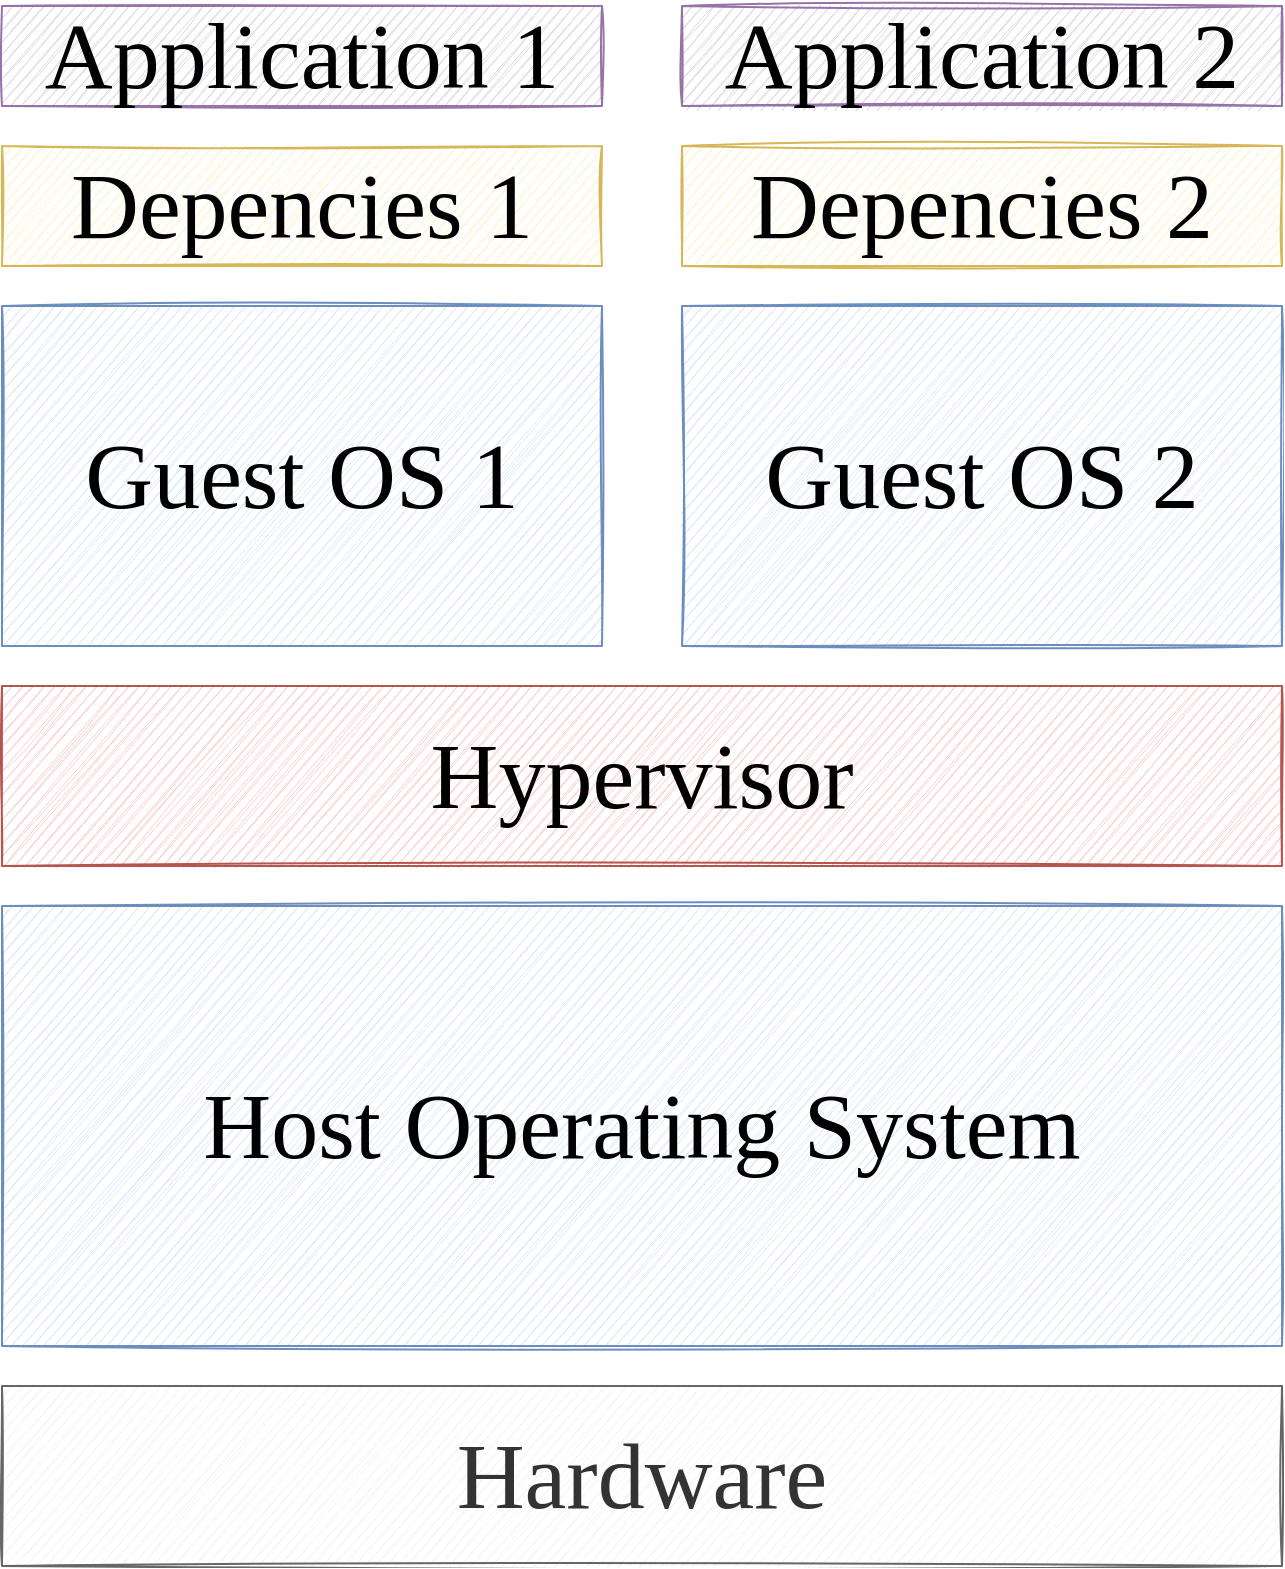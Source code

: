<mxfile version="13.6.2" type="device"><diagram id="1b20KbSfcDoa5UsMT6OL" name="Page-1"><mxGraphModel dx="1086" dy="806" grid="1" gridSize="10" guides="1" tooltips="1" connect="1" arrows="1" fold="1" page="1" pageScale="1" pageWidth="1600" pageHeight="900" math="0" shadow="0" extFonts="Architects Daughter^https://fonts.googleapis.com/css?family=Architects+Daughter"><root><mxCell id="0"/><mxCell id="1" parent="0"/><mxCell id="KM9GMea41fC_ZjfVCH-r-1" value="Hardware" style="rounded=0;whiteSpace=wrap;html=1;fontFamily=Architects Daughter;fontSize=47;fillColor=#f5f5f5;strokeColor=#666666;fontColor=#333333;sketch=1;" parent="1" vertex="1"><mxGeometry x="130" y="780" width="640" height="90" as="geometry"/></mxCell><mxCell id="KM9GMea41fC_ZjfVCH-r-2" value="Host Operating System" style="rounded=0;whiteSpace=wrap;html=1;fontFamily=Architects Daughter;fontSize=47;sketch=1;fillColor=#dae8fc;strokeColor=#6c8ebf;" parent="1" vertex="1"><mxGeometry x="130" y="540" width="640" height="220" as="geometry"/></mxCell><mxCell id="KM9GMea41fC_ZjfVCH-r-3" value="Hypervisor" style="rounded=0;whiteSpace=wrap;html=1;fontFamily=Architects Daughter;fontSize=47;sketch=1;fillColor=#f8cecc;strokeColor=#b85450;" parent="1" vertex="1"><mxGeometry x="130" y="430" width="640" height="90" as="geometry"/></mxCell><mxCell id="KM9GMea41fC_ZjfVCH-r-4" value="Guest OS 1" style="rounded=0;whiteSpace=wrap;html=1;fontFamily=Architects Daughter;fontSize=47;sketch=1;fillColor=#dae8fc;strokeColor=#6c8ebf;" parent="1" vertex="1"><mxGeometry x="130" y="240" width="300" height="170" as="geometry"/></mxCell><mxCell id="KM9GMea41fC_ZjfVCH-r-6" value="Depencies 1" style="rounded=0;whiteSpace=wrap;html=1;fontFamily=Architects Daughter;fontSize=47;sketch=1;fillColor=#fff2cc;strokeColor=#d6b656;" parent="1" vertex="1"><mxGeometry x="130" y="160" width="300" height="60" as="geometry"/></mxCell><mxCell id="KM9GMea41fC_ZjfVCH-r-7" value="Application 1" style="rounded=0;whiteSpace=wrap;html=1;fontFamily=Architects Daughter;fontSize=47;sketch=1;fillColor=#e1d5e7;strokeColor=#9673a6;" parent="1" vertex="1"><mxGeometry x="130" y="90" width="300" height="50" as="geometry"/></mxCell><mxCell id="KM9GMea41fC_ZjfVCH-r-8" value="Guest OS 2" style="rounded=0;whiteSpace=wrap;html=1;fontFamily=Architects Daughter;fontSize=47;sketch=1;fillColor=#dae8fc;strokeColor=#6c8ebf;" parent="1" vertex="1"><mxGeometry x="470" y="240" width="300" height="170" as="geometry"/></mxCell><mxCell id="KM9GMea41fC_ZjfVCH-r-9" value="Depencies 2" style="rounded=0;whiteSpace=wrap;html=1;fontFamily=Architects Daughter;fontSize=47;sketch=1;fillColor=#fff2cc;strokeColor=#d6b656;" parent="1" vertex="1"><mxGeometry x="470" y="160" width="300" height="60" as="geometry"/></mxCell><mxCell id="KM9GMea41fC_ZjfVCH-r-10" value="Application 2" style="rounded=0;whiteSpace=wrap;html=1;fontFamily=Architects Daughter;fontSize=47;sketch=1;fillColor=#e1d5e7;strokeColor=#9673a6;" parent="1" vertex="1"><mxGeometry x="470" y="90" width="300" height="50" as="geometry"/></mxCell></root></mxGraphModel></diagram></mxfile>
